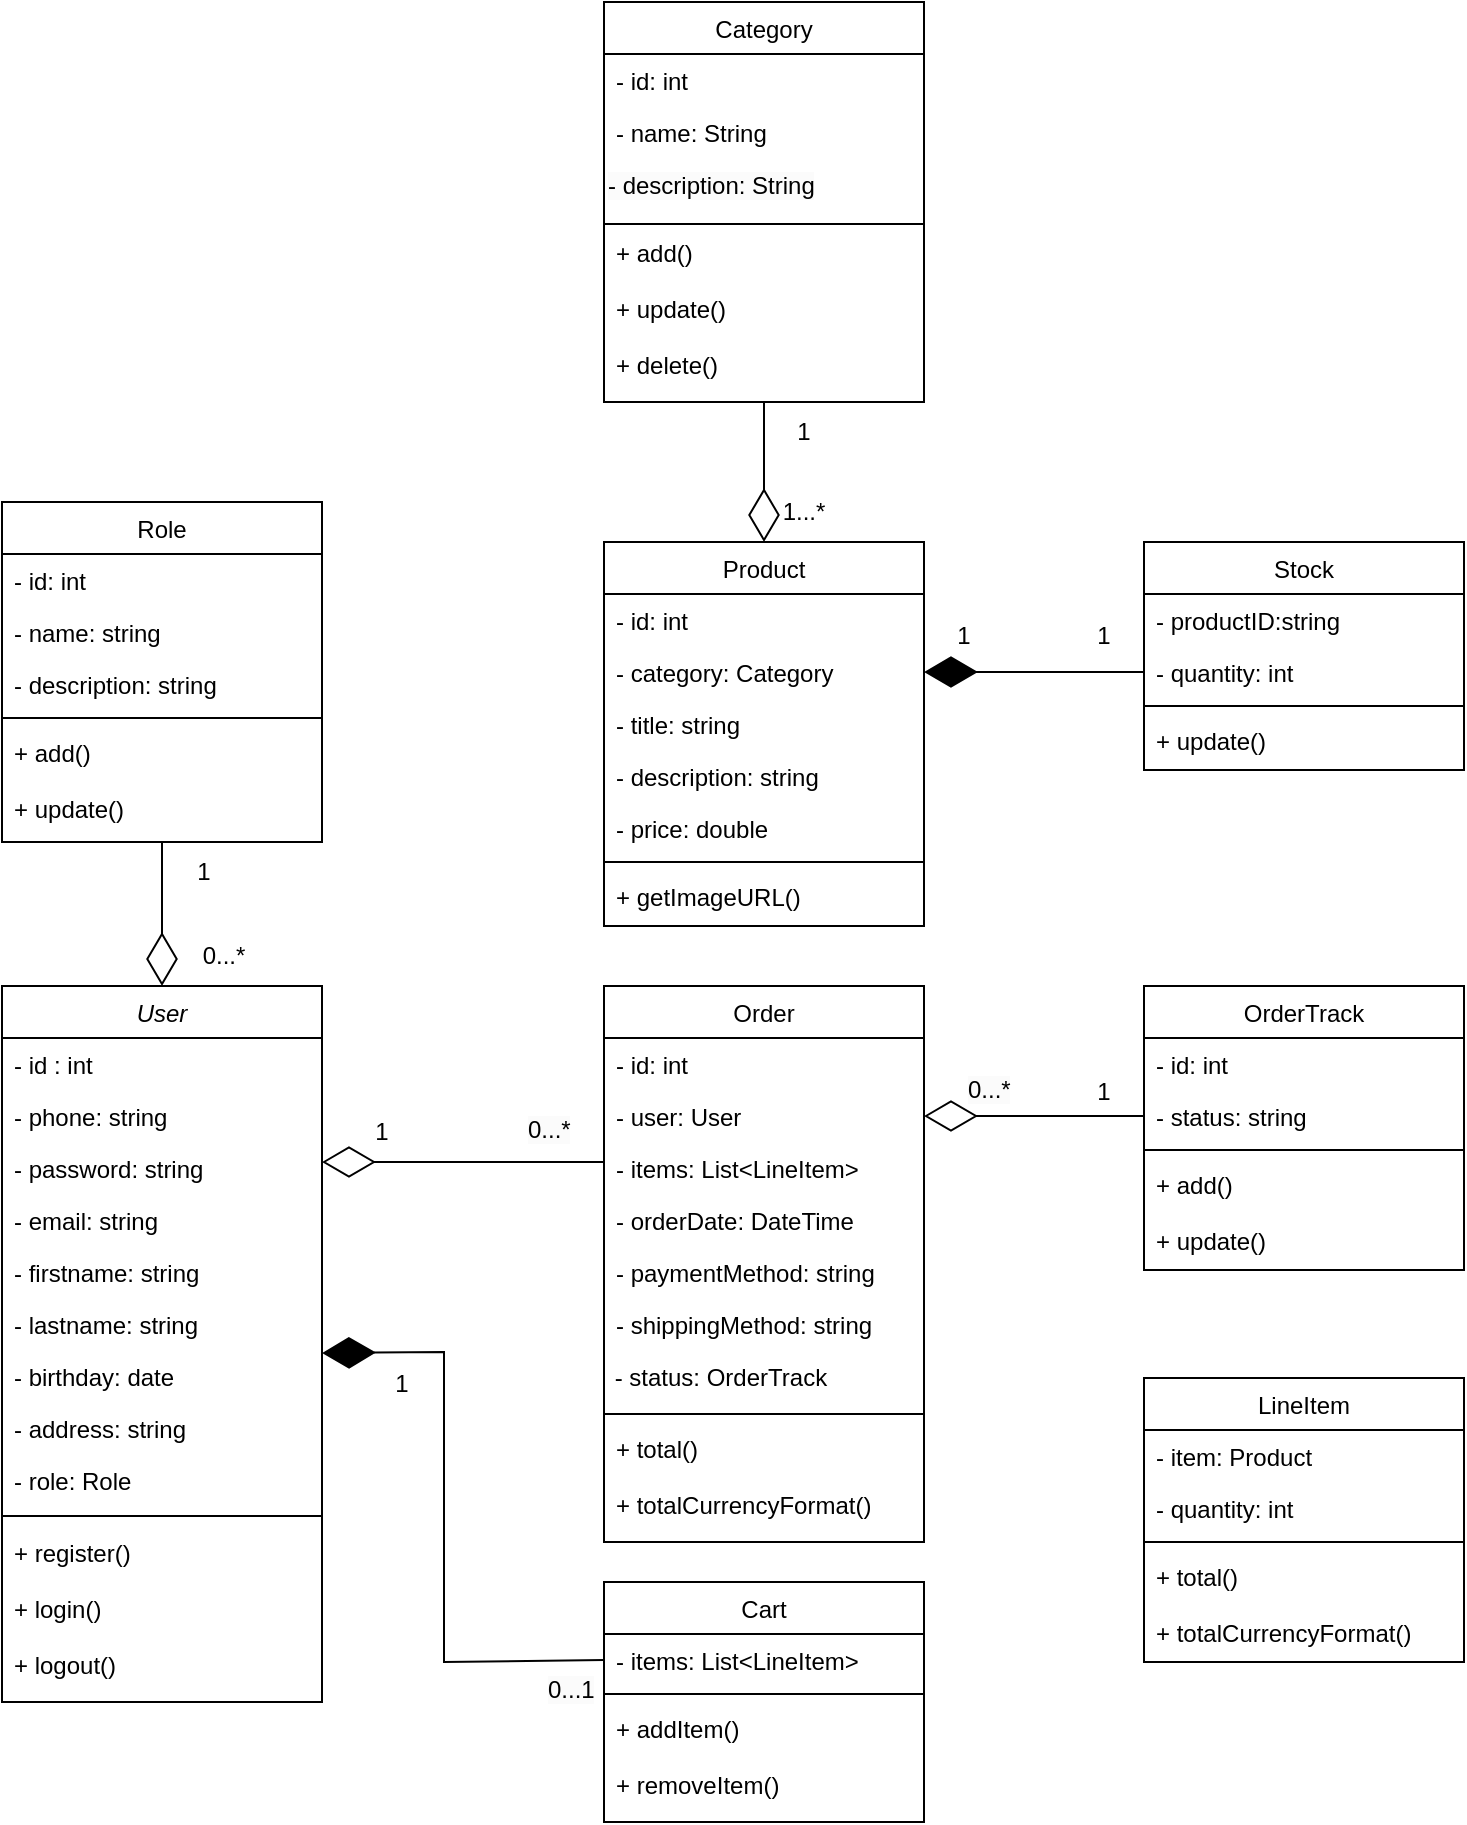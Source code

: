 <mxfile version="22.0.8" type="github">
  <diagram id="C5RBs43oDa-KdzZeNtuy" name="Page-1">
    <mxGraphModel dx="1105" dy="1755" grid="1" gridSize="10" guides="1" tooltips="1" connect="1" arrows="1" fold="1" page="1" pageScale="1" pageWidth="827" pageHeight="1169" math="0" shadow="0">
      <root>
        <mxCell id="WIyWlLk6GJQsqaUBKTNV-0" />
        <mxCell id="WIyWlLk6GJQsqaUBKTNV-1" parent="WIyWlLk6GJQsqaUBKTNV-0" />
        <mxCell id="zkfFHV4jXpPFQw0GAbJ--0" value="User" style="swimlane;fontStyle=2;align=center;verticalAlign=top;childLayout=stackLayout;horizontal=1;startSize=26;horizontalStack=0;resizeParent=1;resizeLast=0;collapsible=1;marginBottom=0;rounded=0;shadow=0;strokeWidth=1;" parent="WIyWlLk6GJQsqaUBKTNV-1" vertex="1">
          <mxGeometry x="219" y="102" width="160" height="358" as="geometry">
            <mxRectangle x="230" y="140" width="160" height="26" as="alternateBounds" />
          </mxGeometry>
        </mxCell>
        <mxCell id="zkfFHV4jXpPFQw0GAbJ--1" value="- id : int" style="text;align=left;verticalAlign=top;spacingLeft=4;spacingRight=4;overflow=hidden;rotatable=0;points=[[0,0.5],[1,0.5]];portConstraint=eastwest;" parent="zkfFHV4jXpPFQw0GAbJ--0" vertex="1">
          <mxGeometry y="26" width="160" height="26" as="geometry" />
        </mxCell>
        <mxCell id="kj-ESZTkYVM4pJQoesEY-0" value="- phone: string" style="text;align=left;verticalAlign=top;spacingLeft=4;spacingRight=4;overflow=hidden;rotatable=0;points=[[0,0.5],[1,0.5]];portConstraint=eastwest;rounded=0;shadow=0;html=0;" vertex="1" parent="zkfFHV4jXpPFQw0GAbJ--0">
          <mxGeometry y="52" width="160" height="26" as="geometry" />
        </mxCell>
        <mxCell id="zkfFHV4jXpPFQw0GAbJ--3" value="- password: string&#xa;" style="text;align=left;verticalAlign=top;spacingLeft=4;spacingRight=4;overflow=hidden;rotatable=0;points=[[0,0.5],[1,0.5]];portConstraint=eastwest;rounded=0;shadow=0;html=0;" parent="zkfFHV4jXpPFQw0GAbJ--0" vertex="1">
          <mxGeometry y="78" width="160" height="26" as="geometry" />
        </mxCell>
        <mxCell id="zkfFHV4jXpPFQw0GAbJ--2" value="- email: string" style="text;align=left;verticalAlign=top;spacingLeft=4;spacingRight=4;overflow=hidden;rotatable=0;points=[[0,0.5],[1,0.5]];portConstraint=eastwest;rounded=0;shadow=0;html=0;" parent="zkfFHV4jXpPFQw0GAbJ--0" vertex="1">
          <mxGeometry y="104" width="160" height="26" as="geometry" />
        </mxCell>
        <mxCell id="S6E7kFVQCWdKaX6mD7u5-1" value="- firstname: string&#xa;" style="text;align=left;verticalAlign=top;spacingLeft=4;spacingRight=4;overflow=hidden;rotatable=0;points=[[0,0.5],[1,0.5]];portConstraint=eastwest;rounded=0;shadow=0;html=0;" parent="zkfFHV4jXpPFQw0GAbJ--0" vertex="1">
          <mxGeometry y="130" width="160" height="26" as="geometry" />
        </mxCell>
        <mxCell id="S6E7kFVQCWdKaX6mD7u5-2" value="- lastname: string" style="text;align=left;verticalAlign=top;spacingLeft=4;spacingRight=4;overflow=hidden;rotatable=0;points=[[0,0.5],[1,0.5]];portConstraint=eastwest;rounded=0;shadow=0;html=0;" parent="zkfFHV4jXpPFQw0GAbJ--0" vertex="1">
          <mxGeometry y="156" width="160" height="26" as="geometry" />
        </mxCell>
        <mxCell id="S6E7kFVQCWdKaX6mD7u5-3" value="- birthday: date" style="text;align=left;verticalAlign=top;spacingLeft=4;spacingRight=4;overflow=hidden;rotatable=0;points=[[0,0.5],[1,0.5]];portConstraint=eastwest;rounded=0;shadow=0;html=0;" parent="zkfFHV4jXpPFQw0GAbJ--0" vertex="1">
          <mxGeometry y="182" width="160" height="26" as="geometry" />
        </mxCell>
        <mxCell id="S6E7kFVQCWdKaX6mD7u5-5" value="- address: string " style="text;align=left;verticalAlign=top;spacingLeft=4;spacingRight=4;overflow=hidden;rotatable=0;points=[[0,0.5],[1,0.5]];portConstraint=eastwest;rounded=0;shadow=0;html=0;" parent="zkfFHV4jXpPFQw0GAbJ--0" vertex="1">
          <mxGeometry y="208" width="160" height="26" as="geometry" />
        </mxCell>
        <mxCell id="S6E7kFVQCWdKaX6mD7u5-27" value="- role: Role " style="text;align=left;verticalAlign=top;spacingLeft=4;spacingRight=4;overflow=hidden;rotatable=0;points=[[0,0.5],[1,0.5]];portConstraint=eastwest;rounded=0;shadow=0;html=0;" parent="zkfFHV4jXpPFQw0GAbJ--0" vertex="1">
          <mxGeometry y="234" width="160" height="26" as="geometry" />
        </mxCell>
        <mxCell id="zkfFHV4jXpPFQw0GAbJ--4" value="" style="line;html=1;strokeWidth=1;align=left;verticalAlign=middle;spacingTop=-1;spacingLeft=3;spacingRight=3;rotatable=0;labelPosition=right;points=[];portConstraint=eastwest;" parent="zkfFHV4jXpPFQw0GAbJ--0" vertex="1">
          <mxGeometry y="260" width="160" height="10" as="geometry" />
        </mxCell>
        <mxCell id="kj-ESZTkYVM4pJQoesEY-3" value="+ register()" style="text;align=left;verticalAlign=top;spacingLeft=4;spacingRight=4;overflow=hidden;rotatable=0;points=[[0,0.5],[1,0.5]];portConstraint=eastwest;rounded=0;shadow=0;html=0;" vertex="1" parent="zkfFHV4jXpPFQw0GAbJ--0">
          <mxGeometry y="270" width="160" height="28" as="geometry" />
        </mxCell>
        <mxCell id="S6E7kFVQCWdKaX6mD7u5-66" value="+ login()" style="text;align=left;verticalAlign=top;spacingLeft=4;spacingRight=4;overflow=hidden;rotatable=0;points=[[0,0.5],[1,0.5]];portConstraint=eastwest;rounded=0;shadow=0;html=0;" parent="zkfFHV4jXpPFQw0GAbJ--0" vertex="1">
          <mxGeometry y="298" width="160" height="28" as="geometry" />
        </mxCell>
        <mxCell id="kj-ESZTkYVM4pJQoesEY-4" value="+ logout()" style="text;align=left;verticalAlign=top;spacingLeft=4;spacingRight=4;overflow=hidden;rotatable=0;points=[[0,0.5],[1,0.5]];portConstraint=eastwest;rounded=0;shadow=0;html=0;" vertex="1" parent="zkfFHV4jXpPFQw0GAbJ--0">
          <mxGeometry y="326" width="160" height="28" as="geometry" />
        </mxCell>
        <mxCell id="S6E7kFVQCWdKaX6mD7u5-20" value="Role" style="swimlane;fontStyle=0;align=center;verticalAlign=top;childLayout=stackLayout;horizontal=1;startSize=26;horizontalStack=0;resizeParent=1;resizeLast=0;collapsible=1;marginBottom=0;rounded=0;shadow=0;strokeWidth=1;" parent="WIyWlLk6GJQsqaUBKTNV-1" vertex="1">
          <mxGeometry x="219" y="-140" width="160" height="170" as="geometry">
            <mxRectangle x="550" y="140" width="160" height="26" as="alternateBounds" />
          </mxGeometry>
        </mxCell>
        <mxCell id="S6E7kFVQCWdKaX6mD7u5-21" value="- id: int" style="text;align=left;verticalAlign=top;spacingLeft=4;spacingRight=4;overflow=hidden;rotatable=0;points=[[0,0.5],[1,0.5]];portConstraint=eastwest;" parent="S6E7kFVQCWdKaX6mD7u5-20" vertex="1">
          <mxGeometry y="26" width="160" height="26" as="geometry" />
        </mxCell>
        <mxCell id="S6E7kFVQCWdKaX6mD7u5-22" value="- name: string" style="text;align=left;verticalAlign=top;spacingLeft=4;spacingRight=4;overflow=hidden;rotatable=0;points=[[0,0.5],[1,0.5]];portConstraint=eastwest;rounded=0;shadow=0;html=0;" parent="S6E7kFVQCWdKaX6mD7u5-20" vertex="1">
          <mxGeometry y="52" width="160" height="26" as="geometry" />
        </mxCell>
        <mxCell id="S6E7kFVQCWdKaX6mD7u5-23" value="- description: string" style="text;align=left;verticalAlign=top;spacingLeft=4;spacingRight=4;overflow=hidden;rotatable=0;points=[[0,0.5],[1,0.5]];portConstraint=eastwest;rounded=0;shadow=0;html=0;" parent="S6E7kFVQCWdKaX6mD7u5-20" vertex="1">
          <mxGeometry y="78" width="160" height="26" as="geometry" />
        </mxCell>
        <mxCell id="S6E7kFVQCWdKaX6mD7u5-26" value="" style="line;html=1;strokeWidth=1;align=left;verticalAlign=middle;spacingTop=-1;spacingLeft=3;spacingRight=3;rotatable=0;labelPosition=right;points=[];portConstraint=eastwest;" parent="S6E7kFVQCWdKaX6mD7u5-20" vertex="1">
          <mxGeometry y="104" width="160" height="8" as="geometry" />
        </mxCell>
        <mxCell id="S6E7kFVQCWdKaX6mD7u5-28" value="+ add()" style="text;align=left;verticalAlign=top;spacingLeft=4;spacingRight=4;overflow=hidden;rotatable=0;points=[[0,0.5],[1,0.5]];portConstraint=eastwest;rounded=0;shadow=0;html=0;" parent="S6E7kFVQCWdKaX6mD7u5-20" vertex="1">
          <mxGeometry y="112" width="160" height="28" as="geometry" />
        </mxCell>
        <mxCell id="S6E7kFVQCWdKaX6mD7u5-29" value="+ update()" style="text;align=left;verticalAlign=top;spacingLeft=4;spacingRight=4;overflow=hidden;rotatable=0;points=[[0,0.5],[1,0.5]];portConstraint=eastwest;rounded=0;shadow=0;html=0;" parent="S6E7kFVQCWdKaX6mD7u5-20" vertex="1">
          <mxGeometry y="140" width="160" height="28" as="geometry" />
        </mxCell>
        <mxCell id="S6E7kFVQCWdKaX6mD7u5-31" value="" style="endArrow=diamondThin;endFill=0;endSize=24;html=1;rounded=0;entryX=0.5;entryY=0;entryDx=0;entryDy=0;exitX=0.5;exitY=1;exitDx=0;exitDy=0;" parent="WIyWlLk6GJQsqaUBKTNV-1" source="S6E7kFVQCWdKaX6mD7u5-20" target="zkfFHV4jXpPFQw0GAbJ--0" edge="1">
          <mxGeometry width="160" relative="1" as="geometry">
            <mxPoint x="200" y="32" as="sourcePoint" />
            <mxPoint x="160" y="-58" as="targetPoint" />
          </mxGeometry>
        </mxCell>
        <mxCell id="S6E7kFVQCWdKaX6mD7u5-32" value="1" style="text;html=1;strokeColor=none;fillColor=none;align=center;verticalAlign=middle;whiteSpace=wrap;rounded=0;" parent="WIyWlLk6GJQsqaUBKTNV-1" vertex="1">
          <mxGeometry x="290" y="30" width="60" height="30" as="geometry" />
        </mxCell>
        <mxCell id="S6E7kFVQCWdKaX6mD7u5-33" value="0...*" style="text;html=1;strokeColor=none;fillColor=none;align=center;verticalAlign=middle;whiteSpace=wrap;rounded=0;" parent="WIyWlLk6GJQsqaUBKTNV-1" vertex="1">
          <mxGeometry x="300" y="72" width="60" height="30" as="geometry" />
        </mxCell>
        <mxCell id="S6E7kFVQCWdKaX6mD7u5-72" value="Cart" style="swimlane;fontStyle=0;align=center;verticalAlign=top;childLayout=stackLayout;horizontal=1;startSize=26;horizontalStack=0;resizeParent=1;resizeLast=0;collapsible=1;marginBottom=0;rounded=0;shadow=0;strokeWidth=1;" parent="WIyWlLk6GJQsqaUBKTNV-1" vertex="1">
          <mxGeometry x="520" y="400" width="160" height="120" as="geometry">
            <mxRectangle x="550" y="140" width="160" height="26" as="alternateBounds" />
          </mxGeometry>
        </mxCell>
        <mxCell id="S6E7kFVQCWdKaX6mD7u5-73" value="- items: List&lt;LineItem&gt;" style="text;align=left;verticalAlign=top;spacingLeft=4;spacingRight=4;overflow=hidden;rotatable=0;points=[[0,0.5],[1,0.5]];portConstraint=eastwest;" parent="S6E7kFVQCWdKaX6mD7u5-72" vertex="1">
          <mxGeometry y="26" width="160" height="26" as="geometry" />
        </mxCell>
        <mxCell id="S6E7kFVQCWdKaX6mD7u5-76" value="" style="line;html=1;strokeWidth=1;align=left;verticalAlign=middle;spacingTop=-1;spacingLeft=3;spacingRight=3;rotatable=0;labelPosition=right;points=[];portConstraint=eastwest;" parent="S6E7kFVQCWdKaX6mD7u5-72" vertex="1">
          <mxGeometry y="52" width="160" height="8" as="geometry" />
        </mxCell>
        <mxCell id="S6E7kFVQCWdKaX6mD7u5-77" value="+ addItem()" style="text;align=left;verticalAlign=top;spacingLeft=4;spacingRight=4;overflow=hidden;rotatable=0;points=[[0,0.5],[1,0.5]];portConstraint=eastwest;rounded=0;shadow=0;html=0;" parent="S6E7kFVQCWdKaX6mD7u5-72" vertex="1">
          <mxGeometry y="60" width="160" height="28" as="geometry" />
        </mxCell>
        <mxCell id="S6E7kFVQCWdKaX6mD7u5-78" value="+ removeItem()" style="text;align=left;verticalAlign=top;spacingLeft=4;spacingRight=4;overflow=hidden;rotatable=0;points=[[0,0.5],[1,0.5]];portConstraint=eastwest;rounded=0;shadow=0;html=0;" parent="S6E7kFVQCWdKaX6mD7u5-72" vertex="1">
          <mxGeometry y="88" width="160" height="28" as="geometry" />
        </mxCell>
        <mxCell id="S6E7kFVQCWdKaX6mD7u5-82" value="LineItem" style="swimlane;fontStyle=0;align=center;verticalAlign=top;childLayout=stackLayout;horizontal=1;startSize=26;horizontalStack=0;resizeParent=1;resizeLast=0;collapsible=1;marginBottom=0;rounded=0;shadow=0;strokeWidth=1;" parent="WIyWlLk6GJQsqaUBKTNV-1" vertex="1">
          <mxGeometry x="790" y="298" width="160" height="142" as="geometry">
            <mxRectangle x="550" y="140" width="160" height="26" as="alternateBounds" />
          </mxGeometry>
        </mxCell>
        <mxCell id="S6E7kFVQCWdKaX6mD7u5-83" value="- item: Product" style="text;align=left;verticalAlign=top;spacingLeft=4;spacingRight=4;overflow=hidden;rotatable=0;points=[[0,0.5],[1,0.5]];portConstraint=eastwest;" parent="S6E7kFVQCWdKaX6mD7u5-82" vertex="1">
          <mxGeometry y="26" width="160" height="26" as="geometry" />
        </mxCell>
        <mxCell id="S6E7kFVQCWdKaX6mD7u5-87" value="- quantity: int" style="text;align=left;verticalAlign=top;spacingLeft=4;spacingRight=4;overflow=hidden;rotatable=0;points=[[0,0.5],[1,0.5]];portConstraint=eastwest;" parent="S6E7kFVQCWdKaX6mD7u5-82" vertex="1">
          <mxGeometry y="52" width="160" height="26" as="geometry" />
        </mxCell>
        <mxCell id="S6E7kFVQCWdKaX6mD7u5-84" value="" style="line;html=1;strokeWidth=1;align=left;verticalAlign=middle;spacingTop=-1;spacingLeft=3;spacingRight=3;rotatable=0;labelPosition=right;points=[];portConstraint=eastwest;" parent="S6E7kFVQCWdKaX6mD7u5-82" vertex="1">
          <mxGeometry y="78" width="160" height="8" as="geometry" />
        </mxCell>
        <mxCell id="S6E7kFVQCWdKaX6mD7u5-85" value="+ total()" style="text;align=left;verticalAlign=top;spacingLeft=4;spacingRight=4;overflow=hidden;rotatable=0;points=[[0,0.5],[1,0.5]];portConstraint=eastwest;rounded=0;shadow=0;html=0;" parent="S6E7kFVQCWdKaX6mD7u5-82" vertex="1">
          <mxGeometry y="86" width="160" height="28" as="geometry" />
        </mxCell>
        <mxCell id="S6E7kFVQCWdKaX6mD7u5-86" value="+ totalCurrencyFormat()" style="text;align=left;verticalAlign=top;spacingLeft=4;spacingRight=4;overflow=hidden;rotatable=0;points=[[0,0.5],[1,0.5]];portConstraint=eastwest;rounded=0;shadow=0;html=0;" parent="S6E7kFVQCWdKaX6mD7u5-82" vertex="1">
          <mxGeometry y="114" width="160" height="28" as="geometry" />
        </mxCell>
        <mxCell id="S6E7kFVQCWdKaX6mD7u5-88" value="Product" style="swimlane;fontStyle=0;align=center;verticalAlign=top;childLayout=stackLayout;horizontal=1;startSize=26;horizontalStack=0;resizeParent=1;resizeLast=0;collapsible=1;marginBottom=0;rounded=0;shadow=0;strokeWidth=1;" parent="WIyWlLk6GJQsqaUBKTNV-1" vertex="1">
          <mxGeometry x="520" y="-120" width="160" height="192" as="geometry">
            <mxRectangle x="550" y="140" width="160" height="26" as="alternateBounds" />
          </mxGeometry>
        </mxCell>
        <mxCell id="S6E7kFVQCWdKaX6mD7u5-89" value="- id: int" style="text;align=left;verticalAlign=top;spacingLeft=4;spacingRight=4;overflow=hidden;rotatable=0;points=[[0,0.5],[1,0.5]];portConstraint=eastwest;" parent="S6E7kFVQCWdKaX6mD7u5-88" vertex="1">
          <mxGeometry y="26" width="160" height="26" as="geometry" />
        </mxCell>
        <mxCell id="S6E7kFVQCWdKaX6mD7u5-90" value="- category: Category" style="text;align=left;verticalAlign=top;spacingLeft=4;spacingRight=4;overflow=hidden;rotatable=0;points=[[0,0.5],[1,0.5]];portConstraint=eastwest;rounded=0;shadow=0;html=0;" parent="S6E7kFVQCWdKaX6mD7u5-88" vertex="1">
          <mxGeometry y="52" width="160" height="26" as="geometry" />
        </mxCell>
        <mxCell id="S6E7kFVQCWdKaX6mD7u5-91" value="- title: string" style="text;align=left;verticalAlign=top;spacingLeft=4;spacingRight=4;overflow=hidden;rotatable=0;points=[[0,0.5],[1,0.5]];portConstraint=eastwest;rounded=0;shadow=0;html=0;" parent="S6E7kFVQCWdKaX6mD7u5-88" vertex="1">
          <mxGeometry y="78" width="160" height="26" as="geometry" />
        </mxCell>
        <mxCell id="S6E7kFVQCWdKaX6mD7u5-92" value="- description: string" style="text;align=left;verticalAlign=top;spacingLeft=4;spacingRight=4;overflow=hidden;rotatable=0;points=[[0,0.5],[1,0.5]];portConstraint=eastwest;rounded=0;shadow=0;html=0;" parent="S6E7kFVQCWdKaX6mD7u5-88" vertex="1">
          <mxGeometry y="104" width="160" height="26" as="geometry" />
        </mxCell>
        <mxCell id="S6E7kFVQCWdKaX6mD7u5-95" value="- price: double" style="text;align=left;verticalAlign=top;spacingLeft=4;spacingRight=4;overflow=hidden;rotatable=0;points=[[0,0.5],[1,0.5]];portConstraint=eastwest;rounded=0;shadow=0;html=0;" parent="S6E7kFVQCWdKaX6mD7u5-88" vertex="1">
          <mxGeometry y="130" width="160" height="26" as="geometry" />
        </mxCell>
        <mxCell id="S6E7kFVQCWdKaX6mD7u5-93" value="" style="line;html=1;strokeWidth=1;align=left;verticalAlign=middle;spacingTop=-1;spacingLeft=3;spacingRight=3;rotatable=0;labelPosition=right;points=[];portConstraint=eastwest;" parent="S6E7kFVQCWdKaX6mD7u5-88" vertex="1">
          <mxGeometry y="156" width="160" height="8" as="geometry" />
        </mxCell>
        <mxCell id="kj-ESZTkYVM4pJQoesEY-11" value="+ getImageURL()" style="text;align=left;verticalAlign=top;spacingLeft=4;spacingRight=4;overflow=hidden;rotatable=0;points=[[0,0.5],[1,0.5]];portConstraint=eastwest;rounded=0;shadow=0;html=0;" vertex="1" parent="S6E7kFVQCWdKaX6mD7u5-88">
          <mxGeometry y="164" width="160" height="28" as="geometry" />
        </mxCell>
        <mxCell id="S6E7kFVQCWdKaX6mD7u5-102" value="Category" style="swimlane;fontStyle=0;align=center;verticalAlign=top;childLayout=stackLayout;horizontal=1;startSize=26;horizontalStack=0;resizeParent=1;resizeLast=0;collapsible=1;marginBottom=0;rounded=0;shadow=0;strokeWidth=1;" parent="WIyWlLk6GJQsqaUBKTNV-1" vertex="1">
          <mxGeometry x="520" y="-390" width="160" height="200" as="geometry">
            <mxRectangle x="550" y="140" width="160" height="26" as="alternateBounds" />
          </mxGeometry>
        </mxCell>
        <mxCell id="S6E7kFVQCWdKaX6mD7u5-103" value="- id: int" style="text;align=left;verticalAlign=top;spacingLeft=4;spacingRight=4;overflow=hidden;rotatable=0;points=[[0,0.5],[1,0.5]];portConstraint=eastwest;" parent="S6E7kFVQCWdKaX6mD7u5-102" vertex="1">
          <mxGeometry y="26" width="160" height="26" as="geometry" />
        </mxCell>
        <mxCell id="S6E7kFVQCWdKaX6mD7u5-104" value="- name: String" style="text;align=left;verticalAlign=top;spacingLeft=4;spacingRight=4;overflow=hidden;rotatable=0;points=[[0,0.5],[1,0.5]];portConstraint=eastwest;" parent="S6E7kFVQCWdKaX6mD7u5-102" vertex="1">
          <mxGeometry y="52" width="160" height="26" as="geometry" />
        </mxCell>
        <mxCell id="S6E7kFVQCWdKaX6mD7u5-109" value="&lt;span style=&quot;color: rgb(0, 0, 0); font-family: Helvetica; font-size: 12px; font-style: normal; font-variant-ligatures: normal; font-variant-caps: normal; font-weight: 400; letter-spacing: normal; orphans: 2; text-align: left; text-indent: 0px; text-transform: none; widows: 2; word-spacing: 0px; -webkit-text-stroke-width: 0px; background-color: rgb(251, 251, 251); text-decoration-thickness: initial; text-decoration-style: initial; text-decoration-color: initial; float: none; display: inline !important;&quot;&gt;- description: String&lt;/span&gt;" style="text;whiteSpace=wrap;html=1;" parent="S6E7kFVQCWdKaX6mD7u5-102" vertex="1">
          <mxGeometry y="78" width="160" height="32" as="geometry" />
        </mxCell>
        <mxCell id="S6E7kFVQCWdKaX6mD7u5-105" value="" style="line;html=1;strokeWidth=1;align=left;verticalAlign=middle;spacingTop=-1;spacingLeft=3;spacingRight=3;rotatable=0;labelPosition=right;points=[];portConstraint=eastwest;" parent="S6E7kFVQCWdKaX6mD7u5-102" vertex="1">
          <mxGeometry y="110" width="160" height="2" as="geometry" />
        </mxCell>
        <mxCell id="kj-ESZTkYVM4pJQoesEY-8" value="+ add()" style="text;align=left;verticalAlign=top;spacingLeft=4;spacingRight=4;overflow=hidden;rotatable=0;points=[[0,0.5],[1,0.5]];portConstraint=eastwest;rounded=0;shadow=0;html=0;" vertex="1" parent="S6E7kFVQCWdKaX6mD7u5-102">
          <mxGeometry y="112" width="160" height="28" as="geometry" />
        </mxCell>
        <mxCell id="kj-ESZTkYVM4pJQoesEY-9" value="+ update()" style="text;align=left;verticalAlign=top;spacingLeft=4;spacingRight=4;overflow=hidden;rotatable=0;points=[[0,0.5],[1,0.5]];portConstraint=eastwest;rounded=0;shadow=0;html=0;" vertex="1" parent="S6E7kFVQCWdKaX6mD7u5-102">
          <mxGeometry y="140" width="160" height="28" as="geometry" />
        </mxCell>
        <mxCell id="kj-ESZTkYVM4pJQoesEY-10" value="+ delete()" style="text;align=left;verticalAlign=top;spacingLeft=4;spacingRight=4;overflow=hidden;rotatable=0;points=[[0,0.5],[1,0.5]];portConstraint=eastwest;rounded=0;shadow=0;html=0;" vertex="1" parent="S6E7kFVQCWdKaX6mD7u5-102">
          <mxGeometry y="168" width="160" height="28" as="geometry" />
        </mxCell>
        <mxCell id="S6E7kFVQCWdKaX6mD7u5-108" value="" style="endArrow=diamondThin;endFill=0;endSize=24;html=1;rounded=0;entryX=0.5;entryY=0;entryDx=0;entryDy=0;exitX=0.5;exitY=1;exitDx=0;exitDy=0;" parent="WIyWlLk6GJQsqaUBKTNV-1" target="S6E7kFVQCWdKaX6mD7u5-88" edge="1" source="S6E7kFVQCWdKaX6mD7u5-102">
          <mxGeometry width="160" relative="1" as="geometry">
            <mxPoint x="600.8" y="-189.468" as="sourcePoint" />
            <mxPoint x="430" y="-10" as="targetPoint" />
          </mxGeometry>
        </mxCell>
        <mxCell id="S6E7kFVQCWdKaX6mD7u5-111" value="1" style="text;html=1;strokeColor=none;fillColor=none;align=center;verticalAlign=middle;whiteSpace=wrap;rounded=0;" parent="WIyWlLk6GJQsqaUBKTNV-1" vertex="1">
          <mxGeometry x="590" y="-190" width="60" height="30" as="geometry" />
        </mxCell>
        <mxCell id="S6E7kFVQCWdKaX6mD7u5-112" value="1...*" style="text;html=1;strokeColor=none;fillColor=none;align=center;verticalAlign=middle;whiteSpace=wrap;rounded=0;" parent="WIyWlLk6GJQsqaUBKTNV-1" vertex="1">
          <mxGeometry x="590" y="-150" width="60" height="30" as="geometry" />
        </mxCell>
        <mxCell id="S6E7kFVQCWdKaX6mD7u5-113" value="Stock" style="swimlane;fontStyle=0;align=center;verticalAlign=top;childLayout=stackLayout;horizontal=1;startSize=26;horizontalStack=0;resizeParent=1;resizeLast=0;collapsible=1;marginBottom=0;rounded=0;shadow=0;strokeWidth=1;" parent="WIyWlLk6GJQsqaUBKTNV-1" vertex="1">
          <mxGeometry x="790" y="-120" width="160" height="114" as="geometry">
            <mxRectangle x="550" y="140" width="160" height="26" as="alternateBounds" />
          </mxGeometry>
        </mxCell>
        <mxCell id="S6E7kFVQCWdKaX6mD7u5-114" value="- productID:string " style="text;align=left;verticalAlign=top;spacingLeft=4;spacingRight=4;overflow=hidden;rotatable=0;points=[[0,0.5],[1,0.5]];portConstraint=eastwest;" parent="S6E7kFVQCWdKaX6mD7u5-113" vertex="1">
          <mxGeometry y="26" width="160" height="26" as="geometry" />
        </mxCell>
        <mxCell id="S6E7kFVQCWdKaX6mD7u5-115" value="- quantity: int" style="text;align=left;verticalAlign=top;spacingLeft=4;spacingRight=4;overflow=hidden;rotatable=0;points=[[0,0.5],[1,0.5]];portConstraint=eastwest;" parent="S6E7kFVQCWdKaX6mD7u5-113" vertex="1">
          <mxGeometry y="52" width="160" height="26" as="geometry" />
        </mxCell>
        <mxCell id="S6E7kFVQCWdKaX6mD7u5-116" value="" style="line;html=1;strokeWidth=1;align=left;verticalAlign=middle;spacingTop=-1;spacingLeft=3;spacingRight=3;rotatable=0;labelPosition=right;points=[];portConstraint=eastwest;" parent="S6E7kFVQCWdKaX6mD7u5-113" vertex="1">
          <mxGeometry y="78" width="160" height="8" as="geometry" />
        </mxCell>
        <mxCell id="S6E7kFVQCWdKaX6mD7u5-117" value="+ update()" style="text;align=left;verticalAlign=top;spacingLeft=4;spacingRight=4;overflow=hidden;rotatable=0;points=[[0,0.5],[1,0.5]];portConstraint=eastwest;rounded=0;shadow=0;html=0;" parent="S6E7kFVQCWdKaX6mD7u5-113" vertex="1">
          <mxGeometry y="86" width="160" height="28" as="geometry" />
        </mxCell>
        <mxCell id="S6E7kFVQCWdKaX6mD7u5-119" value="" style="endArrow=diamondThin;endFill=1;endSize=24;html=1;rounded=0;entryX=1;entryY=0.5;entryDx=0;entryDy=0;exitX=0;exitY=0.5;exitDx=0;exitDy=0;" parent="WIyWlLk6GJQsqaUBKTNV-1" source="S6E7kFVQCWdKaX6mD7u5-115" target="S6E7kFVQCWdKaX6mD7u5-90" edge="1">
          <mxGeometry width="160" relative="1" as="geometry">
            <mxPoint x="310" y="10" as="sourcePoint" />
            <mxPoint x="470" y="10" as="targetPoint" />
          </mxGeometry>
        </mxCell>
        <mxCell id="S6E7kFVQCWdKaX6mD7u5-120" value="1" style="text;html=1;strokeColor=none;fillColor=none;align=center;verticalAlign=middle;whiteSpace=wrap;rounded=0;" parent="WIyWlLk6GJQsqaUBKTNV-1" vertex="1">
          <mxGeometry x="670" y="-88" width="60" height="30" as="geometry" />
        </mxCell>
        <mxCell id="S6E7kFVQCWdKaX6mD7u5-121" value="1" style="text;html=1;strokeColor=none;fillColor=none;align=center;verticalAlign=middle;whiteSpace=wrap;rounded=0;" parent="WIyWlLk6GJQsqaUBKTNV-1" vertex="1">
          <mxGeometry x="740" y="-88" width="60" height="30" as="geometry" />
        </mxCell>
        <mxCell id="S6E7kFVQCWdKaX6mD7u5-122" value="Order" style="swimlane;fontStyle=0;align=center;verticalAlign=top;childLayout=stackLayout;horizontal=1;startSize=26;horizontalStack=0;resizeParent=1;resizeLast=0;collapsible=1;marginBottom=0;rounded=0;shadow=0;strokeWidth=1;" parent="WIyWlLk6GJQsqaUBKTNV-1" vertex="1">
          <mxGeometry x="520" y="102" width="160" height="278" as="geometry">
            <mxRectangle x="550" y="140" width="160" height="26" as="alternateBounds" />
          </mxGeometry>
        </mxCell>
        <mxCell id="S6E7kFVQCWdKaX6mD7u5-123" value="- id: int" style="text;align=left;verticalAlign=top;spacingLeft=4;spacingRight=4;overflow=hidden;rotatable=0;points=[[0,0.5],[1,0.5]];portConstraint=eastwest;" parent="S6E7kFVQCWdKaX6mD7u5-122" vertex="1">
          <mxGeometry y="26" width="160" height="26" as="geometry" />
        </mxCell>
        <mxCell id="S6E7kFVQCWdKaX6mD7u5-124" value="- user: User" style="text;align=left;verticalAlign=top;spacingLeft=4;spacingRight=4;overflow=hidden;rotatable=0;points=[[0,0.5],[1,0.5]];portConstraint=eastwest;rounded=0;shadow=0;html=0;" parent="S6E7kFVQCWdKaX6mD7u5-122" vertex="1">
          <mxGeometry y="52" width="160" height="26" as="geometry" />
        </mxCell>
        <mxCell id="S6E7kFVQCWdKaX6mD7u5-132" value="- items: List&lt;LineItem&gt;" style="text;align=left;verticalAlign=top;spacingLeft=4;spacingRight=4;overflow=hidden;rotatable=0;points=[[0,0.5],[1,0.5]];portConstraint=eastwest;" parent="S6E7kFVQCWdKaX6mD7u5-122" vertex="1">
          <mxGeometry y="78" width="160" height="26" as="geometry" />
        </mxCell>
        <mxCell id="S6E7kFVQCWdKaX6mD7u5-125" value="- orderDate: DateTime" style="text;align=left;verticalAlign=top;spacingLeft=4;spacingRight=4;overflow=hidden;rotatable=0;points=[[0,0.5],[1,0.5]];portConstraint=eastwest;rounded=0;shadow=0;html=0;" parent="S6E7kFVQCWdKaX6mD7u5-122" vertex="1">
          <mxGeometry y="104" width="160" height="26" as="geometry" />
        </mxCell>
        <mxCell id="S6E7kFVQCWdKaX6mD7u5-133" value="- paymentMethod: string" style="text;align=left;verticalAlign=top;spacingLeft=4;spacingRight=4;overflow=hidden;rotatable=0;points=[[0,0.5],[1,0.5]];portConstraint=eastwest;rounded=0;shadow=0;html=0;" parent="S6E7kFVQCWdKaX6mD7u5-122" vertex="1">
          <mxGeometry y="130" width="160" height="26" as="geometry" />
        </mxCell>
        <mxCell id="S6E7kFVQCWdKaX6mD7u5-134" value="- shippingMethod: string" style="text;align=left;verticalAlign=top;spacingLeft=4;spacingRight=4;overflow=hidden;rotatable=0;points=[[0,0.5],[1,0.5]];portConstraint=eastwest;rounded=0;shadow=0;html=0;" parent="S6E7kFVQCWdKaX6mD7u5-122" vertex="1">
          <mxGeometry y="156" width="160" height="26" as="geometry" />
        </mxCell>
        <mxCell id="S6E7kFVQCWdKaX6mD7u5-155" value="&amp;nbsp;- status: OrderTrack" style="text;whiteSpace=wrap;html=1;" parent="S6E7kFVQCWdKaX6mD7u5-122" vertex="1">
          <mxGeometry y="182" width="160" height="28" as="geometry" />
        </mxCell>
        <mxCell id="S6E7kFVQCWdKaX6mD7u5-126" value="" style="line;html=1;strokeWidth=1;align=left;verticalAlign=middle;spacingTop=-1;spacingLeft=3;spacingRight=3;rotatable=0;labelPosition=right;points=[];portConstraint=eastwest;" parent="S6E7kFVQCWdKaX6mD7u5-122" vertex="1">
          <mxGeometry y="210" width="160" height="8" as="geometry" />
        </mxCell>
        <mxCell id="kj-ESZTkYVM4pJQoesEY-6" value="+ total()" style="text;align=left;verticalAlign=top;spacingLeft=4;spacingRight=4;overflow=hidden;rotatable=0;points=[[0,0.5],[1,0.5]];portConstraint=eastwest;rounded=0;shadow=0;html=0;" vertex="1" parent="S6E7kFVQCWdKaX6mD7u5-122">
          <mxGeometry y="218" width="160" height="28" as="geometry" />
        </mxCell>
        <mxCell id="kj-ESZTkYVM4pJQoesEY-7" value="+ totalCurrencyFormat()" style="text;align=left;verticalAlign=top;spacingLeft=4;spacingRight=4;overflow=hidden;rotatable=0;points=[[0,0.5],[1,0.5]];portConstraint=eastwest;rounded=0;shadow=0;html=0;" vertex="1" parent="S6E7kFVQCWdKaX6mD7u5-122">
          <mxGeometry y="246" width="160" height="28" as="geometry" />
        </mxCell>
        <mxCell id="S6E7kFVQCWdKaX6mD7u5-140" value="" style="endArrow=diamondThin;endFill=1;endSize=24;html=1;rounded=0;entryX=1;entryY=0.058;entryDx=0;entryDy=0;entryPerimeter=0;exitX=0;exitY=0.5;exitDx=0;exitDy=0;" parent="WIyWlLk6GJQsqaUBKTNV-1" source="S6E7kFVQCWdKaX6mD7u5-73" target="S6E7kFVQCWdKaX6mD7u5-3" edge="1">
          <mxGeometry width="160" relative="1" as="geometry">
            <mxPoint x="310" y="240" as="sourcePoint" />
            <mxPoint x="470" y="240" as="targetPoint" />
            <Array as="points">
              <mxPoint x="440" y="440" />
              <mxPoint x="440" y="285" />
            </Array>
          </mxGeometry>
        </mxCell>
        <mxCell id="S6E7kFVQCWdKaX6mD7u5-141" value="1" style="text;html=1;strokeColor=none;fillColor=none;align=center;verticalAlign=middle;whiteSpace=wrap;rounded=0;" parent="WIyWlLk6GJQsqaUBKTNV-1" vertex="1">
          <mxGeometry x="389" y="286" width="60" height="30" as="geometry" />
        </mxCell>
        <mxCell id="S6E7kFVQCWdKaX6mD7u5-142" value="&lt;span style=&quot;color: rgb(0, 0, 0); font-family: Helvetica; font-size: 12px; font-style: normal; font-variant-ligatures: normal; font-variant-caps: normal; font-weight: 400; letter-spacing: normal; orphans: 2; text-align: center; text-indent: 0px; text-transform: none; widows: 2; word-spacing: 0px; -webkit-text-stroke-width: 0px; background-color: rgb(251, 251, 251); text-decoration-thickness: initial; text-decoration-style: initial; text-decoration-color: initial; float: none; display: inline !important;&quot;&gt;0...1&lt;/span&gt;" style="text;whiteSpace=wrap;html=1;" parent="WIyWlLk6GJQsqaUBKTNV-1" vertex="1">
          <mxGeometry x="490" y="440" width="50" height="40" as="geometry" />
        </mxCell>
        <mxCell id="S6E7kFVQCWdKaX6mD7u5-143" value="" style="endArrow=diamondThin;endFill=0;endSize=24;html=1;rounded=0;entryX=0;entryY=1;entryDx=0;entryDy=0;" parent="WIyWlLk6GJQsqaUBKTNV-1" target="S6E7kFVQCWdKaX6mD7u5-144" edge="1">
          <mxGeometry width="160" relative="1" as="geometry">
            <mxPoint x="520" y="190" as="sourcePoint" />
            <mxPoint x="490" y="230" as="targetPoint" />
          </mxGeometry>
        </mxCell>
        <mxCell id="S6E7kFVQCWdKaX6mD7u5-144" value="1" style="text;html=1;strokeColor=none;fillColor=none;align=center;verticalAlign=middle;whiteSpace=wrap;rounded=0;" parent="WIyWlLk6GJQsqaUBKTNV-1" vertex="1">
          <mxGeometry x="379" y="160" width="60" height="30" as="geometry" />
        </mxCell>
        <mxCell id="S6E7kFVQCWdKaX6mD7u5-145" value="&lt;span style=&quot;color: rgb(0, 0, 0); font-family: Helvetica; font-size: 12px; font-style: normal; font-variant-ligatures: normal; font-variant-caps: normal; font-weight: 400; letter-spacing: normal; orphans: 2; text-align: center; text-indent: 0px; text-transform: none; widows: 2; word-spacing: 0px; -webkit-text-stroke-width: 0px; background-color: rgb(251, 251, 251); text-decoration-thickness: initial; text-decoration-style: initial; text-decoration-color: initial; float: none; display: inline !important;&quot;&gt;0...*&lt;/span&gt;" style="text;whiteSpace=wrap;html=1;" parent="WIyWlLk6GJQsqaUBKTNV-1" vertex="1">
          <mxGeometry x="480" y="160" width="50" height="40" as="geometry" />
        </mxCell>
        <mxCell id="S6E7kFVQCWdKaX6mD7u5-146" value="OrderTrack" style="swimlane;fontStyle=0;align=center;verticalAlign=top;childLayout=stackLayout;horizontal=1;startSize=26;horizontalStack=0;resizeParent=1;resizeLast=0;collapsible=1;marginBottom=0;rounded=0;shadow=0;strokeWidth=1;" parent="WIyWlLk6GJQsqaUBKTNV-1" vertex="1">
          <mxGeometry x="790" y="102" width="160" height="142" as="geometry">
            <mxRectangle x="550" y="140" width="160" height="26" as="alternateBounds" />
          </mxGeometry>
        </mxCell>
        <mxCell id="S6E7kFVQCWdKaX6mD7u5-147" value="- id: int" style="text;align=left;verticalAlign=top;spacingLeft=4;spacingRight=4;overflow=hidden;rotatable=0;points=[[0,0.5],[1,0.5]];portConstraint=eastwest;" parent="S6E7kFVQCWdKaX6mD7u5-146" vertex="1">
          <mxGeometry y="26" width="160" height="26" as="geometry" />
        </mxCell>
        <mxCell id="S6E7kFVQCWdKaX6mD7u5-152" value="- status: string" style="text;align=left;verticalAlign=top;spacingLeft=4;spacingRight=4;overflow=hidden;rotatable=0;points=[[0,0.5],[1,0.5]];portConstraint=eastwest;" parent="S6E7kFVQCWdKaX6mD7u5-146" vertex="1">
          <mxGeometry y="52" width="160" height="26" as="geometry" />
        </mxCell>
        <mxCell id="S6E7kFVQCWdKaX6mD7u5-148" value="" style="line;html=1;strokeWidth=1;align=left;verticalAlign=middle;spacingTop=-1;spacingLeft=3;spacingRight=3;rotatable=0;labelPosition=right;points=[];portConstraint=eastwest;" parent="S6E7kFVQCWdKaX6mD7u5-146" vertex="1">
          <mxGeometry y="78" width="160" height="8" as="geometry" />
        </mxCell>
        <mxCell id="kj-ESZTkYVM4pJQoesEY-5" value="+ add()" style="text;align=left;verticalAlign=top;spacingLeft=4;spacingRight=4;overflow=hidden;rotatable=0;points=[[0,0.5],[1,0.5]];portConstraint=eastwest;rounded=0;shadow=0;html=0;" vertex="1" parent="S6E7kFVQCWdKaX6mD7u5-146">
          <mxGeometry y="86" width="160" height="28" as="geometry" />
        </mxCell>
        <mxCell id="S6E7kFVQCWdKaX6mD7u5-153" value="+ update()" style="text;align=left;verticalAlign=top;spacingLeft=4;spacingRight=4;overflow=hidden;rotatable=0;points=[[0,0.5],[1,0.5]];portConstraint=eastwest;rounded=0;shadow=0;html=0;" parent="S6E7kFVQCWdKaX6mD7u5-146" vertex="1">
          <mxGeometry y="114" width="160" height="28" as="geometry" />
        </mxCell>
        <mxCell id="S6E7kFVQCWdKaX6mD7u5-156" value="" style="endArrow=diamondThin;endFill=0;endSize=24;html=1;rounded=0;entryX=1;entryY=0.5;entryDx=0;entryDy=0;exitX=0;exitY=0.5;exitDx=0;exitDy=0;" parent="WIyWlLk6GJQsqaUBKTNV-1" source="S6E7kFVQCWdKaX6mD7u5-152" target="S6E7kFVQCWdKaX6mD7u5-124" edge="1">
          <mxGeometry width="160" relative="1" as="geometry">
            <mxPoint x="420" y="170" as="sourcePoint" />
            <mxPoint x="580" y="170" as="targetPoint" />
          </mxGeometry>
        </mxCell>
        <mxCell id="S6E7kFVQCWdKaX6mD7u5-158" value="1" style="text;html=1;strokeColor=none;fillColor=none;align=center;verticalAlign=middle;whiteSpace=wrap;rounded=0;" parent="WIyWlLk6GJQsqaUBKTNV-1" vertex="1">
          <mxGeometry x="740" y="140" width="60" height="30" as="geometry" />
        </mxCell>
        <mxCell id="S6E7kFVQCWdKaX6mD7u5-159" value="&lt;span style=&quot;color: rgb(0, 0, 0); font-family: Helvetica; font-size: 12px; font-style: normal; font-variant-ligatures: normal; font-variant-caps: normal; font-weight: 400; letter-spacing: normal; orphans: 2; text-align: center; text-indent: 0px; text-transform: none; widows: 2; word-spacing: 0px; -webkit-text-stroke-width: 0px; background-color: rgb(251, 251, 251); text-decoration-thickness: initial; text-decoration-style: initial; text-decoration-color: initial; float: none; display: inline !important;&quot;&gt;0...*&lt;/span&gt;" style="text;whiteSpace=wrap;html=1;" parent="WIyWlLk6GJQsqaUBKTNV-1" vertex="1">
          <mxGeometry x="700" y="140" width="50" height="40" as="geometry" />
        </mxCell>
      </root>
    </mxGraphModel>
  </diagram>
</mxfile>

